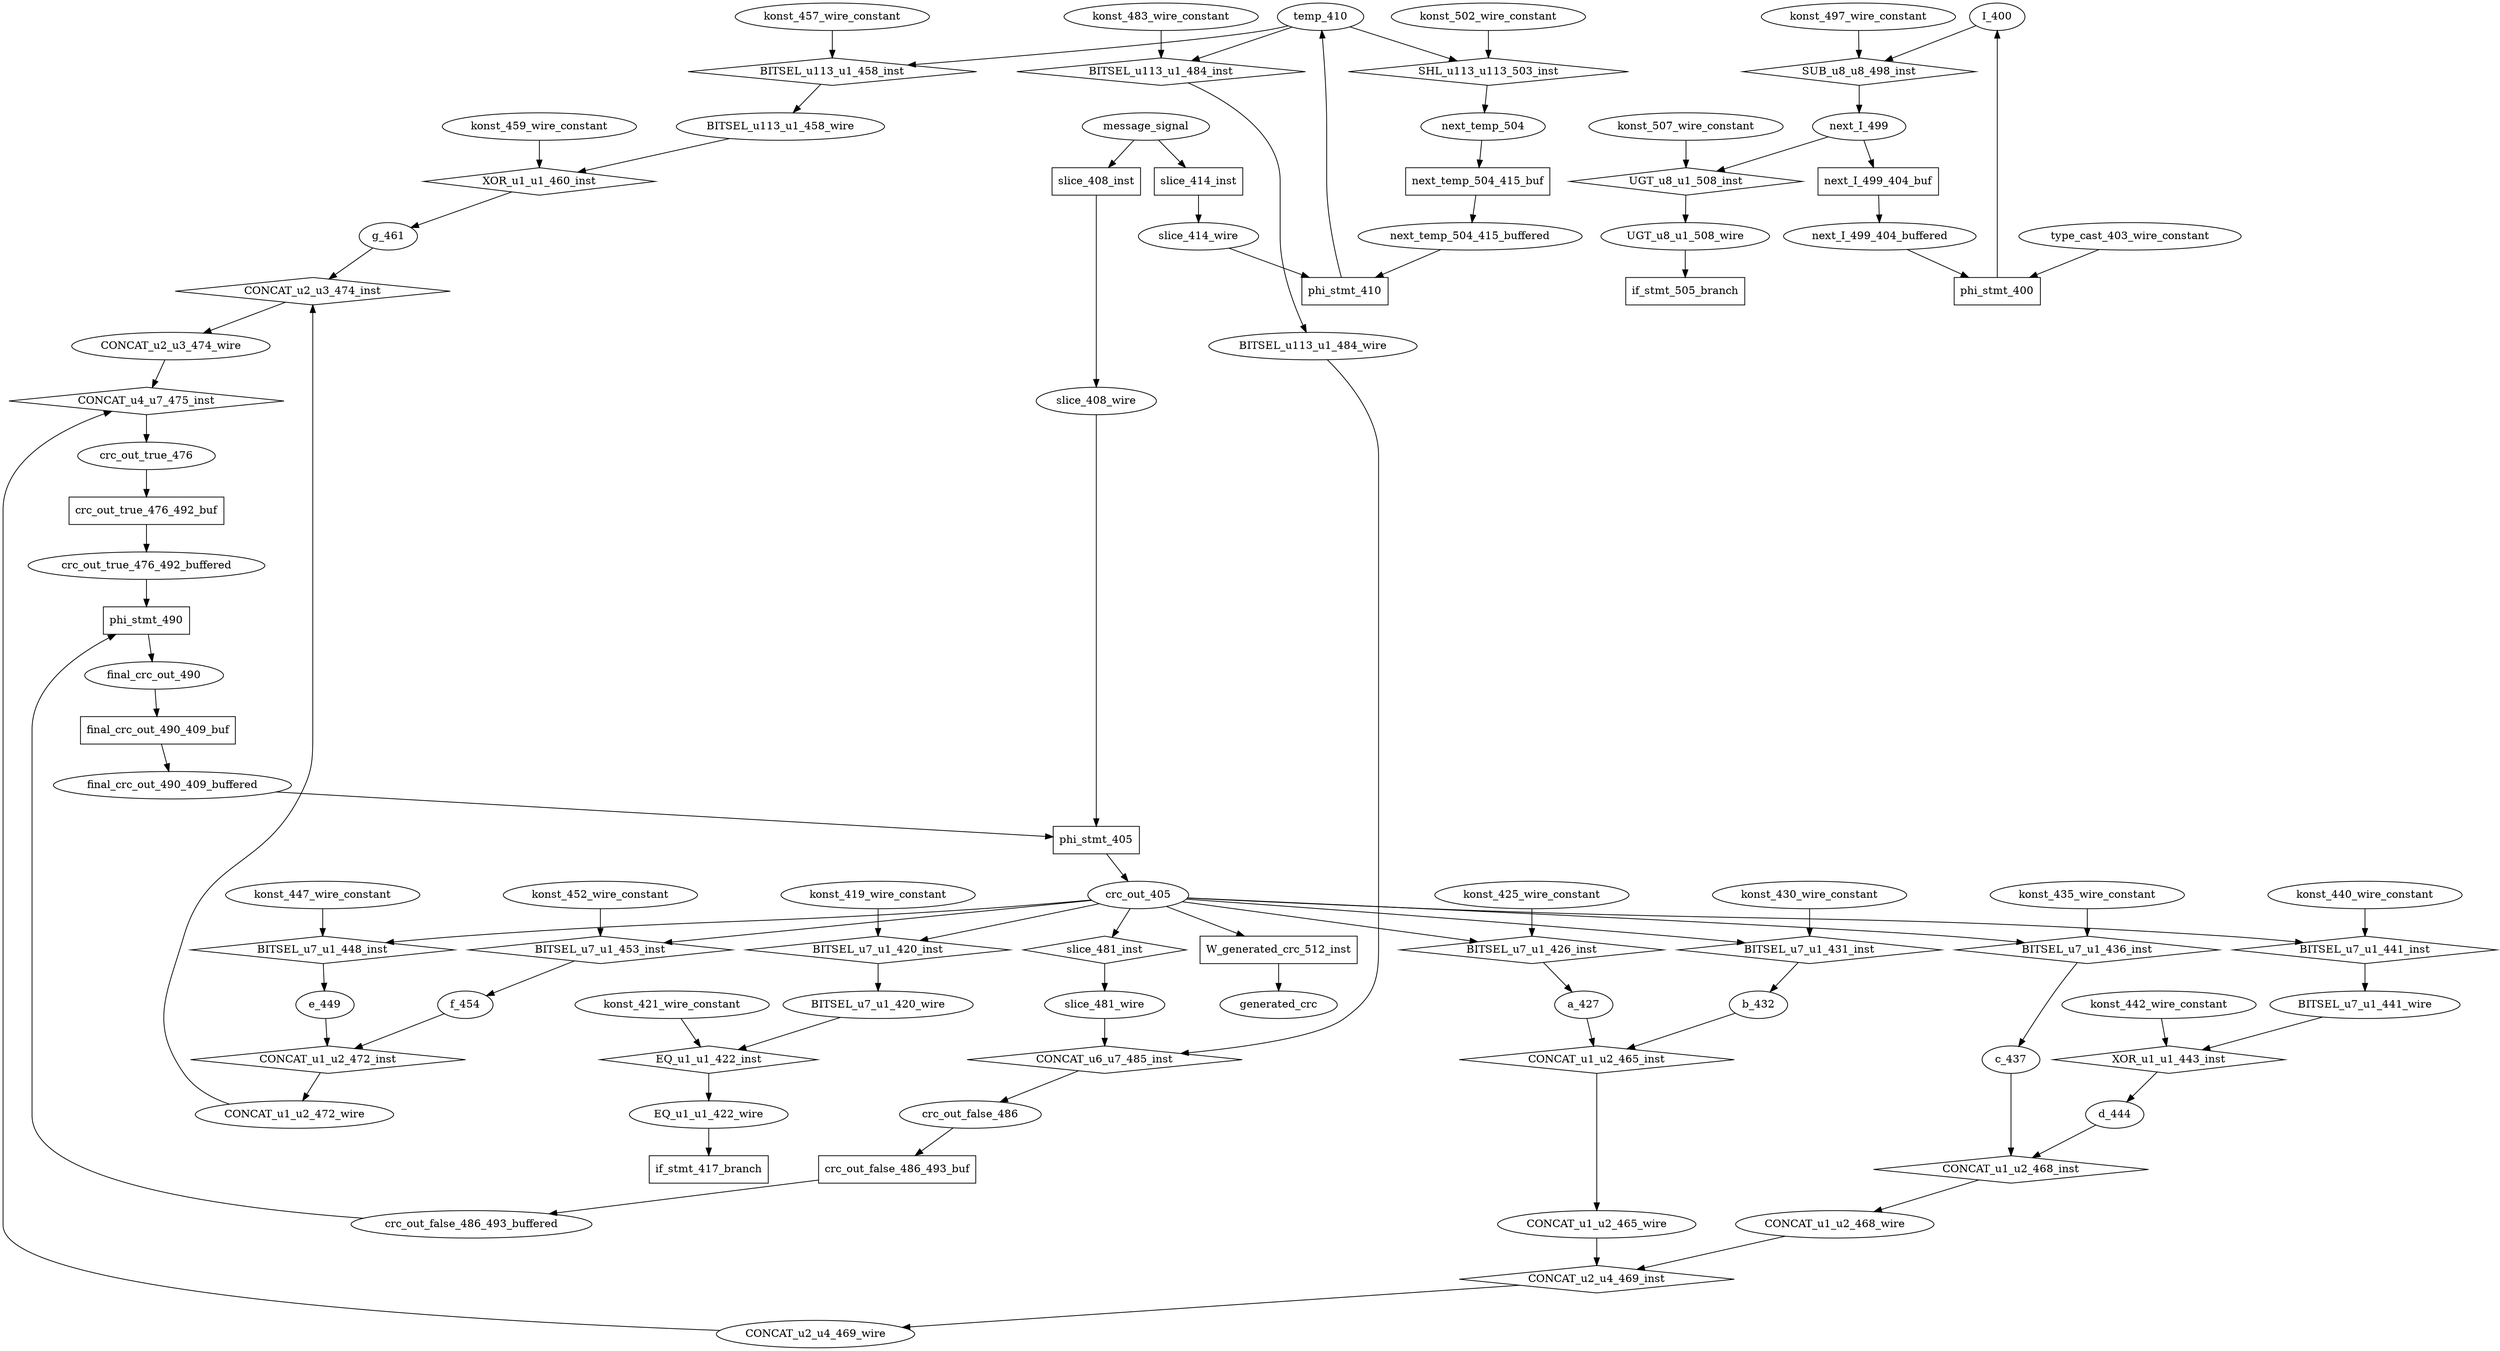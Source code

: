 digraph data_path {
  BITSEL_u113_u1_458_wire [shape=ellipse];
  BITSEL_u113_u1_484_wire [shape=ellipse];
  BITSEL_u7_u1_420_wire [shape=ellipse];
  BITSEL_u7_u1_441_wire [shape=ellipse];
  CONCAT_u1_u2_465_wire [shape=ellipse];
  CONCAT_u1_u2_468_wire [shape=ellipse];
  CONCAT_u1_u2_472_wire [shape=ellipse];
  CONCAT_u2_u3_474_wire [shape=ellipse];
  CONCAT_u2_u4_469_wire [shape=ellipse];
  EQ_u1_u1_422_wire [shape=ellipse];
  I_400 [shape=ellipse];
  UGT_u8_u1_508_wire [shape=ellipse];
  a_427 [shape=ellipse];
  b_432 [shape=ellipse];
  c_437 [shape=ellipse];
  crc_out_405 [shape=ellipse];
  crc_out_false_486 [shape=ellipse];
  crc_out_false_486_493_buffered [shape=ellipse];
  crc_out_true_476 [shape=ellipse];
  crc_out_true_476_492_buffered [shape=ellipse];
  d_444 [shape=ellipse];
  e_449 [shape=ellipse];
  f_454 [shape=ellipse];
  final_crc_out_490 [shape=ellipse];
  final_crc_out_490_409_buffered [shape=ellipse];
  g_461 [shape=ellipse];
  konst_419_wire_constant [shape=ellipse];
  konst_421_wire_constant [shape=ellipse];
  konst_425_wire_constant [shape=ellipse];
  konst_430_wire_constant [shape=ellipse];
  konst_435_wire_constant [shape=ellipse];
  konst_440_wire_constant [shape=ellipse];
  konst_442_wire_constant [shape=ellipse];
  konst_447_wire_constant [shape=ellipse];
  konst_452_wire_constant [shape=ellipse];
  konst_457_wire_constant [shape=ellipse];
  konst_459_wire_constant [shape=ellipse];
  konst_483_wire_constant [shape=ellipse];
  konst_497_wire_constant [shape=ellipse];
  konst_502_wire_constant [shape=ellipse];
  konst_507_wire_constant [shape=ellipse];
  next_I_499 [shape=ellipse];
  next_I_499_404_buffered [shape=ellipse];
  next_temp_504 [shape=ellipse];
  next_temp_504_415_buffered [shape=ellipse];
  slice_408_wire [shape=ellipse];
  slice_414_wire [shape=ellipse];
  slice_481_wire [shape=ellipse];
  temp_410 [shape=ellipse];
  type_cast_403_wire_constant [shape=ellipse];
  BITSEL_u113_u1_458_inst [shape=diamond];
temp_410  -> BITSEL_u113_u1_458_inst;
konst_457_wire_constant  -> BITSEL_u113_u1_458_inst;
BITSEL_u113_u1_458_inst -> BITSEL_u113_u1_458_wire;
  BITSEL_u113_u1_484_inst [shape=diamond];
temp_410  -> BITSEL_u113_u1_484_inst;
konst_483_wire_constant  -> BITSEL_u113_u1_484_inst;
BITSEL_u113_u1_484_inst -> BITSEL_u113_u1_484_wire;
  BITSEL_u7_u1_420_inst [shape=diamond];
crc_out_405  -> BITSEL_u7_u1_420_inst;
konst_419_wire_constant  -> BITSEL_u7_u1_420_inst;
BITSEL_u7_u1_420_inst -> BITSEL_u7_u1_420_wire;
  BITSEL_u7_u1_426_inst [shape=diamond];
crc_out_405  -> BITSEL_u7_u1_426_inst;
konst_425_wire_constant  -> BITSEL_u7_u1_426_inst;
BITSEL_u7_u1_426_inst -> a_427;
  BITSEL_u7_u1_431_inst [shape=diamond];
crc_out_405  -> BITSEL_u7_u1_431_inst;
konst_430_wire_constant  -> BITSEL_u7_u1_431_inst;
BITSEL_u7_u1_431_inst -> b_432;
  BITSEL_u7_u1_436_inst [shape=diamond];
crc_out_405  -> BITSEL_u7_u1_436_inst;
konst_435_wire_constant  -> BITSEL_u7_u1_436_inst;
BITSEL_u7_u1_436_inst -> c_437;
  BITSEL_u7_u1_441_inst [shape=diamond];
crc_out_405  -> BITSEL_u7_u1_441_inst;
konst_440_wire_constant  -> BITSEL_u7_u1_441_inst;
BITSEL_u7_u1_441_inst -> BITSEL_u7_u1_441_wire;
  BITSEL_u7_u1_448_inst [shape=diamond];
crc_out_405  -> BITSEL_u7_u1_448_inst;
konst_447_wire_constant  -> BITSEL_u7_u1_448_inst;
BITSEL_u7_u1_448_inst -> e_449;
  BITSEL_u7_u1_453_inst [shape=diamond];
crc_out_405  -> BITSEL_u7_u1_453_inst;
konst_452_wire_constant  -> BITSEL_u7_u1_453_inst;
BITSEL_u7_u1_453_inst -> f_454;
  CONCAT_u1_u2_465_inst [shape=diamond];
a_427  -> CONCAT_u1_u2_465_inst;
b_432  -> CONCAT_u1_u2_465_inst;
CONCAT_u1_u2_465_inst -> CONCAT_u1_u2_465_wire;
  CONCAT_u1_u2_468_inst [shape=diamond];
c_437  -> CONCAT_u1_u2_468_inst;
d_444  -> CONCAT_u1_u2_468_inst;
CONCAT_u1_u2_468_inst -> CONCAT_u1_u2_468_wire;
  CONCAT_u1_u2_472_inst [shape=diamond];
e_449  -> CONCAT_u1_u2_472_inst;
f_454  -> CONCAT_u1_u2_472_inst;
CONCAT_u1_u2_472_inst -> CONCAT_u1_u2_472_wire;
  CONCAT_u2_u3_474_inst [shape=diamond];
CONCAT_u1_u2_472_wire  -> CONCAT_u2_u3_474_inst;
g_461  -> CONCAT_u2_u3_474_inst;
CONCAT_u2_u3_474_inst -> CONCAT_u2_u3_474_wire;
  CONCAT_u2_u4_469_inst [shape=diamond];
CONCAT_u1_u2_465_wire  -> CONCAT_u2_u4_469_inst;
CONCAT_u1_u2_468_wire  -> CONCAT_u2_u4_469_inst;
CONCAT_u2_u4_469_inst -> CONCAT_u2_u4_469_wire;
  CONCAT_u4_u7_475_inst [shape=diamond];
CONCAT_u2_u4_469_wire  -> CONCAT_u4_u7_475_inst;
CONCAT_u2_u3_474_wire  -> CONCAT_u4_u7_475_inst;
CONCAT_u4_u7_475_inst -> crc_out_true_476;
  CONCAT_u6_u7_485_inst [shape=diamond];
slice_481_wire  -> CONCAT_u6_u7_485_inst;
BITSEL_u113_u1_484_wire  -> CONCAT_u6_u7_485_inst;
CONCAT_u6_u7_485_inst -> crc_out_false_486;
  EQ_u1_u1_422_inst [shape=diamond];
BITSEL_u7_u1_420_wire  -> EQ_u1_u1_422_inst;
konst_421_wire_constant  -> EQ_u1_u1_422_inst;
EQ_u1_u1_422_inst -> EQ_u1_u1_422_wire;
  SHL_u113_u113_503_inst [shape=diamond];
temp_410  -> SHL_u113_u113_503_inst;
konst_502_wire_constant  -> SHL_u113_u113_503_inst;
SHL_u113_u113_503_inst -> next_temp_504;
  SUB_u8_u8_498_inst [shape=diamond];
I_400  -> SUB_u8_u8_498_inst;
konst_497_wire_constant  -> SUB_u8_u8_498_inst;
SUB_u8_u8_498_inst -> next_I_499;
  UGT_u8_u1_508_inst [shape=diamond];
next_I_499  -> UGT_u8_u1_508_inst;
konst_507_wire_constant  -> UGT_u8_u1_508_inst;
UGT_u8_u1_508_inst -> UGT_u8_u1_508_wire;
  W_generated_crc_512_inst [shape=rectangle];
crc_out_405  -> W_generated_crc_512_inst;
W_generated_crc_512_inst -> generated_crc;
  XOR_u1_u1_443_inst [shape=diamond];
BITSEL_u7_u1_441_wire  -> XOR_u1_u1_443_inst;
konst_442_wire_constant  -> XOR_u1_u1_443_inst;
XOR_u1_u1_443_inst -> d_444;
  XOR_u1_u1_460_inst [shape=diamond];
BITSEL_u113_u1_458_wire  -> XOR_u1_u1_460_inst;
konst_459_wire_constant  -> XOR_u1_u1_460_inst;
XOR_u1_u1_460_inst -> g_461;
  crc_out_false_486_493_buf [shape=rectangle];
crc_out_false_486  -> crc_out_false_486_493_buf;
crc_out_false_486_493_buf -> crc_out_false_486_493_buffered;
  crc_out_true_476_492_buf [shape=rectangle];
crc_out_true_476  -> crc_out_true_476_492_buf;
crc_out_true_476_492_buf -> crc_out_true_476_492_buffered;
  final_crc_out_490_409_buf [shape=rectangle];
final_crc_out_490  -> final_crc_out_490_409_buf;
final_crc_out_490_409_buf -> final_crc_out_490_409_buffered;
  if_stmt_417_branch [shape=rectangle];
EQ_u1_u1_422_wire  -> if_stmt_417_branch;
  if_stmt_505_branch [shape=rectangle];
UGT_u8_u1_508_wire  -> if_stmt_505_branch;
  next_I_499_404_buf [shape=rectangle];
next_I_499  -> next_I_499_404_buf;
next_I_499_404_buf -> next_I_499_404_buffered;
  next_temp_504_415_buf [shape=rectangle];
next_temp_504  -> next_temp_504_415_buf;
next_temp_504_415_buf -> next_temp_504_415_buffered;
  phi_stmt_400 [shape=rectangle];
type_cast_403_wire_constant  -> phi_stmt_400;
next_I_499_404_buffered  -> phi_stmt_400;
phi_stmt_400 -> I_400;
  phi_stmt_405 [shape=rectangle];
slice_408_wire  -> phi_stmt_405;
final_crc_out_490_409_buffered  -> phi_stmt_405;
phi_stmt_405 -> crc_out_405;
  phi_stmt_410 [shape=rectangle];
slice_414_wire  -> phi_stmt_410;
next_temp_504_415_buffered  -> phi_stmt_410;
phi_stmt_410 -> temp_410;
  phi_stmt_490 [shape=rectangle];
crc_out_true_476_492_buffered  -> phi_stmt_490;
crc_out_false_486_493_buffered  -> phi_stmt_490;
phi_stmt_490 -> final_crc_out_490;
  slice_408_inst [shape=rectangle];
message_signal  -> slice_408_inst;
slice_408_inst -> slice_408_wire;
  slice_414_inst [shape=rectangle];
message_signal  -> slice_414_inst;
slice_414_inst -> slice_414_wire;
  slice_481_inst [shape=diamond];
crc_out_405  -> slice_481_inst;
slice_481_inst -> slice_481_wire;
}
